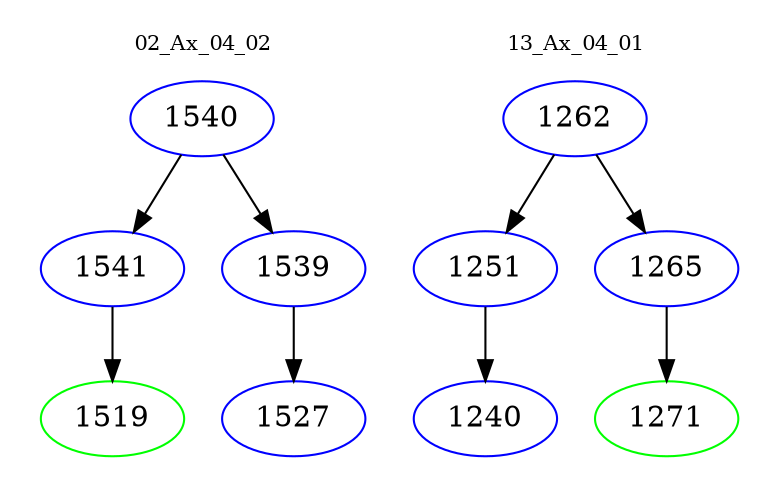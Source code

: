 digraph{
subgraph cluster_0 {
color = white
label = "02_Ax_04_02";
fontsize=10;
T0_1540 [label="1540", color="blue"]
T0_1540 -> T0_1541 [color="black"]
T0_1541 [label="1541", color="blue"]
T0_1541 -> T0_1519 [color="black"]
T0_1519 [label="1519", color="green"]
T0_1540 -> T0_1539 [color="black"]
T0_1539 [label="1539", color="blue"]
T0_1539 -> T0_1527 [color="black"]
T0_1527 [label="1527", color="blue"]
}
subgraph cluster_1 {
color = white
label = "13_Ax_04_01";
fontsize=10;
T1_1262 [label="1262", color="blue"]
T1_1262 -> T1_1251 [color="black"]
T1_1251 [label="1251", color="blue"]
T1_1251 -> T1_1240 [color="black"]
T1_1240 [label="1240", color="blue"]
T1_1262 -> T1_1265 [color="black"]
T1_1265 [label="1265", color="blue"]
T1_1265 -> T1_1271 [color="black"]
T1_1271 [label="1271", color="green"]
}
}
